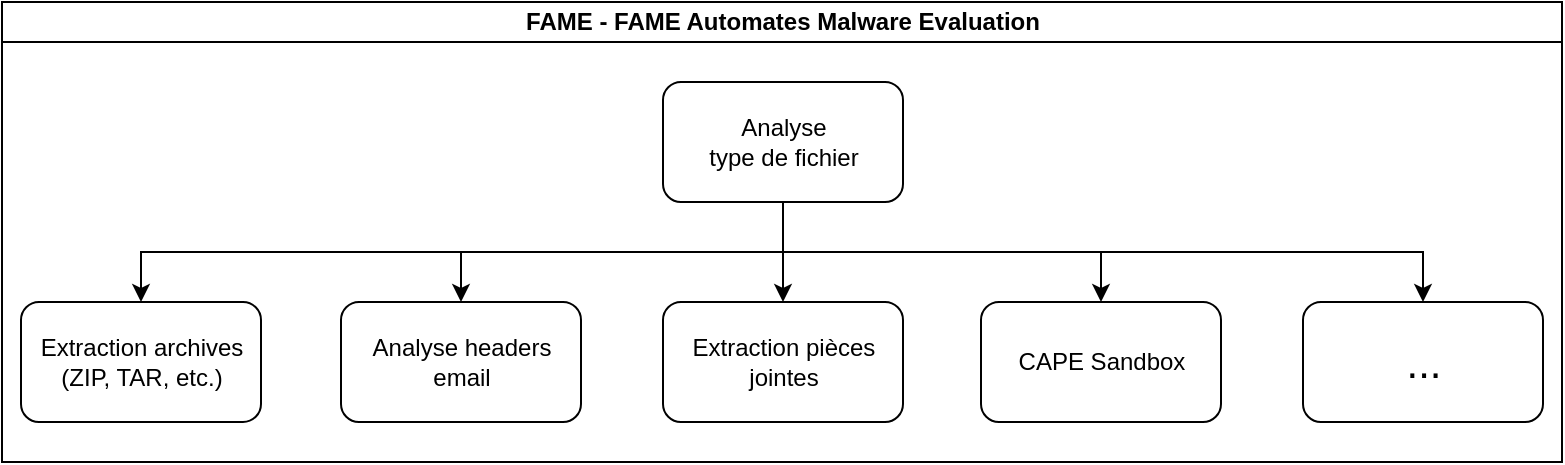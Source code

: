 <mxfile version="18.0.3" type="device"><diagram id="prtHgNgQTEPvFCAcTncT" name="Page-1"><mxGraphModel dx="1422" dy="794" grid="1" gridSize="10" guides="1" tooltips="1" connect="1" arrows="1" fold="1" page="1" pageScale="1" pageWidth="827" pageHeight="1169" math="0" shadow="0"><root><mxCell id="0"/><mxCell id="1" parent="0"/><mxCell id="dNxyNK7c78bLwvsdeMH5-11" value="FAME - FAME Automates Malware Evaluation" style="swimlane;html=1;startSize=20;horizontal=1;containerType=tree;glass=0;" parent="1" vertex="1"><mxGeometry x="40" y="80" width="780" height="230" as="geometry"/></mxCell><mxCell id="uGqUQh0WiOsqcgsMoo2A-1" value="Analyse&lt;br&gt;type de fichier" style="rounded=1;whiteSpace=wrap;html=1;" parent="dNxyNK7c78bLwvsdeMH5-11" vertex="1"><mxGeometry x="330.5" y="40" width="120" height="60" as="geometry"/></mxCell><mxCell id="uGqUQh0WiOsqcgsMoo2A-2" value="Extraction archives&lt;br&gt;(ZIP, TAR, etc.)" style="rounded=1;whiteSpace=wrap;html=1;" parent="dNxyNK7c78bLwvsdeMH5-11" vertex="1"><mxGeometry x="9.5" y="150" width="120" height="60" as="geometry"/></mxCell><mxCell id="uGqUQh0WiOsqcgsMoo2A-3" value="Analyse headers email" style="rounded=1;whiteSpace=wrap;html=1;" parent="dNxyNK7c78bLwvsdeMH5-11" vertex="1"><mxGeometry x="169.5" y="150" width="120" height="60" as="geometry"/></mxCell><mxCell id="uGqUQh0WiOsqcgsMoo2A-4" value="Extraction pièces jointes" style="rounded=1;whiteSpace=wrap;html=1;" parent="dNxyNK7c78bLwvsdeMH5-11" vertex="1"><mxGeometry x="330.5" y="150" width="120" height="60" as="geometry"/></mxCell><mxCell id="uGqUQh0WiOsqcgsMoo2A-5" value="CAPE Sandbox" style="rounded=1;whiteSpace=wrap;html=1;" parent="dNxyNK7c78bLwvsdeMH5-11" vertex="1"><mxGeometry x="489.5" y="150" width="120" height="60" as="geometry"/></mxCell><mxCell id="uGqUQh0WiOsqcgsMoo2A-7" value="" style="edgeStyle=elbowEdgeStyle;elbow=vertical;endArrow=classic;html=1;rounded=0;fontSize=21;" parent="dNxyNK7c78bLwvsdeMH5-11" target="uGqUQh0WiOsqcgsMoo2A-5" edge="1"><mxGeometry width="50" height="50" relative="1" as="geometry"><mxPoint x="390.5" y="100" as="sourcePoint"/><mxPoint x="400.5" y="250" as="targetPoint"/></mxGeometry></mxCell><mxCell id="uGqUQh0WiOsqcgsMoo2A-9" value="" style="edgeStyle=elbowEdgeStyle;elbow=vertical;endArrow=classic;html=1;rounded=0;fontSize=21;exitX=0.5;exitY=1;exitDx=0;exitDy=0;" parent="dNxyNK7c78bLwvsdeMH5-11" source="uGqUQh0WiOsqcgsMoo2A-1" target="uGqUQh0WiOsqcgsMoo2A-3" edge="1"><mxGeometry width="50" height="50" relative="1" as="geometry"><mxPoint x="400.5" y="110" as="sourcePoint"/><mxPoint x="699.5" y="160" as="targetPoint"/></mxGeometry></mxCell><mxCell id="uGqUQh0WiOsqcgsMoo2A-11" value="" style="edgeStyle=elbowEdgeStyle;elbow=vertical;endArrow=classic;html=1;rounded=0;fontSize=21;entryX=0.5;entryY=0;entryDx=0;entryDy=0;exitX=0.5;exitY=1;exitDx=0;exitDy=0;" parent="dNxyNK7c78bLwvsdeMH5-11" source="uGqUQh0WiOsqcgsMoo2A-1" target="uGqUQh0WiOsqcgsMoo2A-2" edge="1"><mxGeometry width="50" height="50" relative="1" as="geometry"><mxPoint x="400.5" y="110" as="sourcePoint"/><mxPoint x="399.5" y="160" as="targetPoint"/></mxGeometry></mxCell><mxCell id="uGqUQh0WiOsqcgsMoo2A-14" value="..." style="rounded=1;whiteSpace=wrap;html=1;fontSize=21;" parent="dNxyNK7c78bLwvsdeMH5-11" vertex="1"><mxGeometry x="650.5" y="150" width="120" height="60" as="geometry"/></mxCell><mxCell id="uGqUQh0WiOsqcgsMoo2A-15" value="" style="edgeStyle=elbowEdgeStyle;elbow=vertical;endArrow=classic;html=1;rounded=0;fontSize=21;exitX=0.5;exitY=1;exitDx=0;exitDy=0;entryX=0.5;entryY=0;entryDx=0;entryDy=0;" parent="dNxyNK7c78bLwvsdeMH5-11" source="uGqUQh0WiOsqcgsMoo2A-1" target="uGqUQh0WiOsqcgsMoo2A-14" edge="1"><mxGeometry width="50" height="50" relative="1" as="geometry"><mxPoint x="250" y="350" as="sourcePoint"/><mxPoint x="300" y="300" as="targetPoint"/></mxGeometry></mxCell><mxCell id="uGqUQh0WiOsqcgsMoo2A-10" value="" style="edgeStyle=elbowEdgeStyle;elbow=vertical;endArrow=classic;html=1;rounded=0;fontSize=21;entryX=0.5;entryY=0;entryDx=0;entryDy=0;" parent="1" target="uGqUQh0WiOsqcgsMoo2A-4" edge="1"><mxGeometry width="50" height="50" relative="1" as="geometry"><mxPoint x="430.5" y="180" as="sourcePoint"/><mxPoint x="279.5" y="240" as="targetPoint"/></mxGeometry></mxCell></root></mxGraphModel></diagram></mxfile>